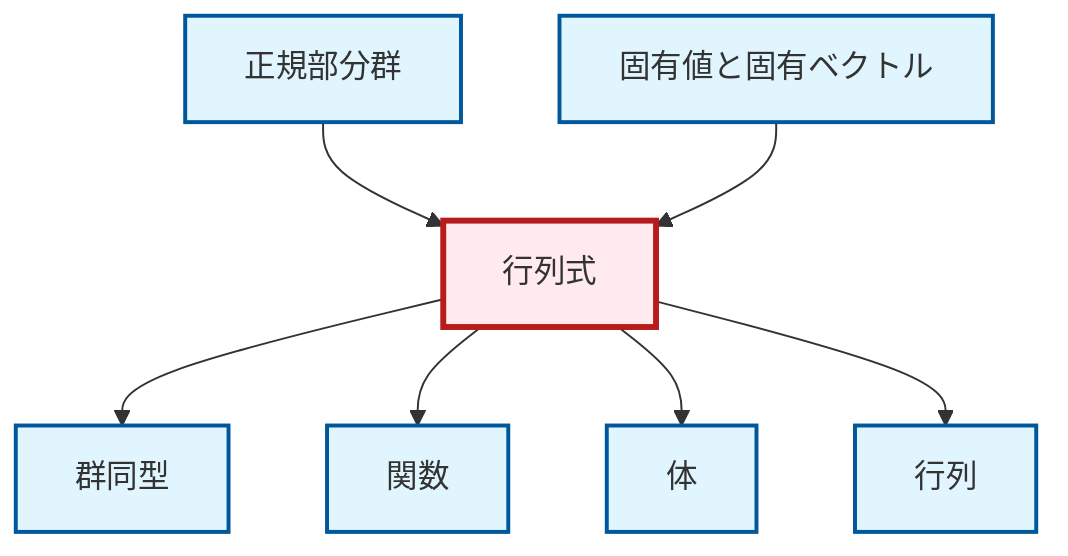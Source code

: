 graph TD
    classDef definition fill:#e1f5fe,stroke:#01579b,stroke-width:2px
    classDef theorem fill:#f3e5f5,stroke:#4a148c,stroke-width:2px
    classDef axiom fill:#fff3e0,stroke:#e65100,stroke-width:2px
    classDef example fill:#e8f5e9,stroke:#1b5e20,stroke-width:2px
    classDef current fill:#ffebee,stroke:#b71c1c,stroke-width:3px
    def-function["関数"]:::definition
    def-matrix["行列"]:::definition
    def-determinant["行列式"]:::definition
    def-isomorphism["群同型"]:::definition
    def-field["体"]:::definition
    def-normal-subgroup["正規部分群"]:::definition
    def-eigenvalue-eigenvector["固有値と固有ベクトル"]:::definition
    def-normal-subgroup --> def-determinant
    def-determinant --> def-isomorphism
    def-determinant --> def-function
    def-determinant --> def-field
    def-eigenvalue-eigenvector --> def-determinant
    def-determinant --> def-matrix
    class def-determinant current